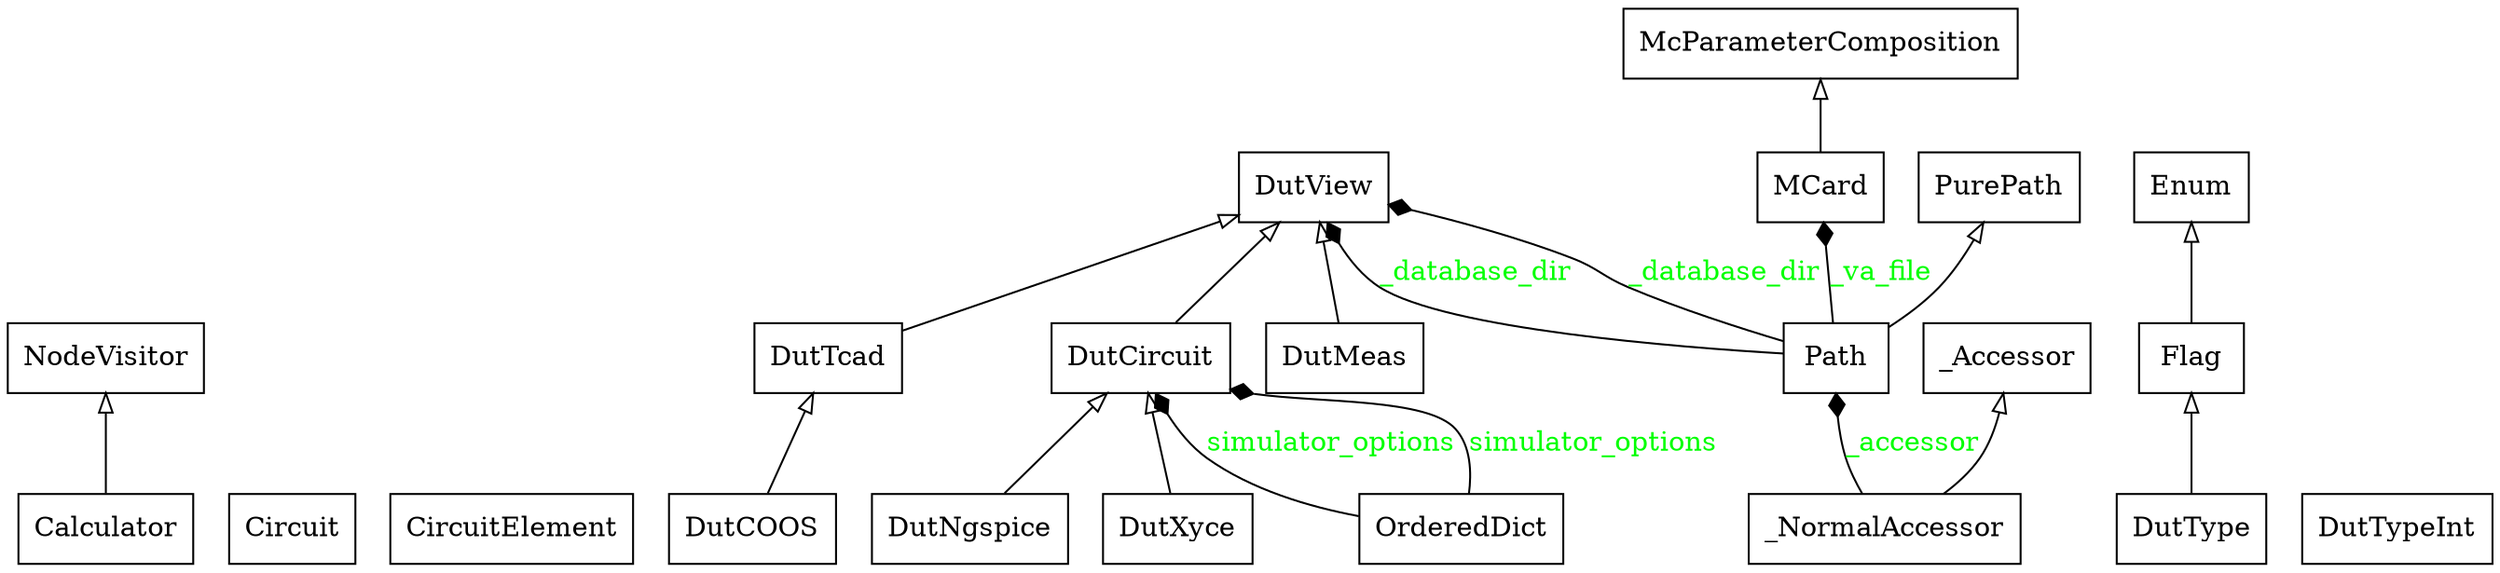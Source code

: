 digraph "classes_dut" {
rankdir=BT
charset="utf-8"
"/home/mario/Documents/work/dmt/dmt/DMT_core_pkg/DMT/core/mcard.py.Calculator" [color="black", fontcolor="black", label="Calculator", shape="record", style="solid"];
"/home/mario/Documents/work/dmt/dmt/DMT_core_pkg/DMT/core/circuit.py.Circuit" [color="black", fontcolor="black", label="Circuit", shape="record", style="solid"];
"/home/mario/Documents/work/dmt/dmt/DMT_core_pkg/DMT/core/circuit.py.CircuitElement" [color="black", fontcolor="black", label="CircuitElement", shape="record", style="solid"];
"/home/mario/Documents/work/dmt/dmt/DMT_core_pkg/DMT/COOS/dut_coos.py.DutCOOS" [color="black", fontcolor="black", label="DutCOOS", shape="record", style="solid"];
"DMT.core.dut_circuit.DutCircuit" [color="black", fontcolor="black", label="DutCircuit", shape="record", style="solid"];
"/home/mario/Documents/work/dmt/dmt/DMT_core_pkg/DMT/core/dut_meas.py.DutMeas" [color="black", fontcolor="black", label="DutMeas", shape="record", style="solid"];
"/home/mario/Documents/work/dmt/dmt/DMT_core_pkg/DMT/ngspice/dut_ngspice.py.DutNgspice" [color="black", fontcolor="black", label="DutNgspice", shape="record", style="solid"];
"DMT.core.dut_tcad.DutTcad" [color="black", fontcolor="black", label="DutTcad", shape="record", style="solid"];
"/home/mario/Documents/work/dmt/dmt/DMT_core_pkg/DMT/core/dut_type.py.DutType" [color="black", fontcolor="black", label="DutType", shape="record", style="solid"];
"/home/mario/Documents/work/dmt/dmt/DMT_core_pkg/DMT/core/dut_type.py.DutTypeInt" [color="black", fontcolor="black", label="DutTypeInt", shape="record", style="solid"];
"DMT.core.dut_view.DutView" [color="black", fontcolor="black", label="DutView", shape="record", style="solid"];
"/home/mario/Documents/work/dmt/dmt/DMT_core_pkg/DMT/xyce/dut_xyce.py.DutXyce" [color="black", fontcolor="black", label="DutXyce", shape="record", style="solid"];
"enum.Enum" [color="black", fontcolor="black", label="Enum", shape="record", style="solid"];
"enum.Flag" [color="black", fontcolor="black", label="Flag", shape="record", style="solid"];
"/home/mario/Documents/work/dmt/dmt/DMT_core_pkg/DMT/core/mcard.py.MCard" [color="black", fontcolor="black", label="MCard", shape="record", style="solid"];
"DMT.core.mc_parameter.McParameterComposition" [color="black", fontcolor="black", label="McParameterComposition", shape="record", style="solid"];
"ast.NodeVisitor" [color="black", fontcolor="black", label="NodeVisitor", shape="record", style="solid"];
"collections.OrderedDict" [color="black", fontcolor="black", label="OrderedDict", shape="record", style="solid"];
"pathlib.Path" [color="black", fontcolor="black", label="Path", shape="record", style="solid"];
"pathlib.PurePath" [color="black", fontcolor="black", label="PurePath", shape="record", style="solid"];
"pathlib._Accessor" [color="black", fontcolor="black", label="_Accessor", shape="record", style="solid"];
"pathlib._NormalAccessor" [color="black", fontcolor="black", label="_NormalAccessor", shape="record", style="solid"];
"/home/mario/Documents/work/dmt/dmt/DMT_core_pkg/DMT/COOS/dut_coos.py.DutCOOS" -> "DMT.core.dut_tcad.DutTcad" [arrowhead="empty", arrowtail="none"];
"/home/mario/Documents/work/dmt/dmt/DMT_core_pkg/DMT/core/dut_meas.py.DutMeas" -> "DMT.core.dut_view.DutView" [arrowhead="empty", arrowtail="none"];
"/home/mario/Documents/work/dmt/dmt/DMT_core_pkg/DMT/core/dut_type.py.DutType" -> "enum.Flag" [arrowhead="empty", arrowtail="none"];
"/home/mario/Documents/work/dmt/dmt/DMT_core_pkg/DMT/core/mcard.py.Calculator" -> "ast.NodeVisitor" [arrowhead="empty", arrowtail="none"];
"/home/mario/Documents/work/dmt/dmt/DMT_core_pkg/DMT/core/mcard.py.MCard" -> "DMT.core.mc_parameter.McParameterComposition" [arrowhead="empty", arrowtail="none"];
"/home/mario/Documents/work/dmt/dmt/DMT_core_pkg/DMT/ngspice/dut_ngspice.py.DutNgspice" -> "DMT.core.dut_circuit.DutCircuit" [arrowhead="empty", arrowtail="none"];
"/home/mario/Documents/work/dmt/dmt/DMT_core_pkg/DMT/xyce/dut_xyce.py.DutXyce" -> "DMT.core.dut_circuit.DutCircuit" [arrowhead="empty", arrowtail="none"];
"DMT.core.dut_circuit.DutCircuit" -> "DMT.core.dut_view.DutView" [arrowhead="empty", arrowtail="none"];
"DMT.core.dut_tcad.DutTcad" -> "DMT.core.dut_view.DutView" [arrowhead="empty", arrowtail="none"];
"enum.Flag" -> "enum.Enum" [arrowhead="empty", arrowtail="none"];
"pathlib.Path" -> "pathlib.PurePath" [arrowhead="empty", arrowtail="none"];
"pathlib._NormalAccessor" -> "pathlib._Accessor" [arrowhead="empty", arrowtail="none"];
"collections.OrderedDict" -> "DMT.core.dut_circuit.DutCircuit" [arrowhead="diamond", arrowtail="none", fontcolor="green", label="simulator_options", style="solid"];
"collections.OrderedDict" -> "DMT.core.dut_circuit.DutCircuit" [arrowhead="diamond", arrowtail="none", fontcolor="green", label="simulator_options", style="solid"];
"pathlib.Path" -> "/home/mario/Documents/work/dmt/dmt/DMT_core_pkg/DMT/core/mcard.py.MCard" [arrowhead="diamond", arrowtail="none", fontcolor="green", label="_va_file", style="solid"];
"pathlib.Path" -> "DMT.core.dut_view.DutView" [arrowhead="diamond", arrowtail="none", fontcolor="green", label="_database_dir", style="solid"];
"pathlib.Path" -> "DMT.core.dut_view.DutView" [arrowhead="diamond", arrowtail="none", fontcolor="green", label="_database_dir", style="solid"];
"pathlib._NormalAccessor" -> "pathlib.Path" [arrowhead="diamond", arrowtail="none", fontcolor="green", label="_accessor", style="solid"];
}
